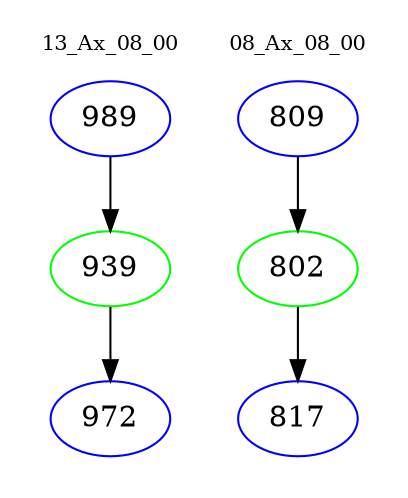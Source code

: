 digraph{
subgraph cluster_0 {
color = white
label = "13_Ax_08_00";
fontsize=10;
T0_989 [label="989", color="blue"]
T0_989 -> T0_939 [color="black"]
T0_939 [label="939", color="green"]
T0_939 -> T0_972 [color="black"]
T0_972 [label="972", color="blue"]
}
subgraph cluster_1 {
color = white
label = "08_Ax_08_00";
fontsize=10;
T1_809 [label="809", color="blue"]
T1_809 -> T1_802 [color="black"]
T1_802 [label="802", color="green"]
T1_802 -> T1_817 [color="black"]
T1_817 [label="817", color="blue"]
}
}
